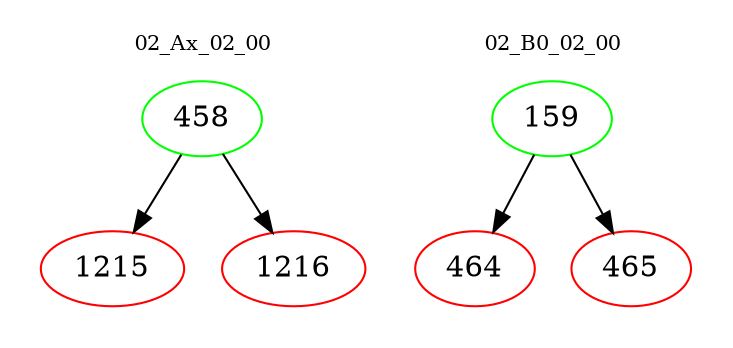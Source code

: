 digraph{
subgraph cluster_0 {
color = white
label = "02_Ax_02_00";
fontsize=10;
T0_458 [label="458", color="green"]
T0_458 -> T0_1215 [color="black"]
T0_1215 [label="1215", color="red"]
T0_458 -> T0_1216 [color="black"]
T0_1216 [label="1216", color="red"]
}
subgraph cluster_1 {
color = white
label = "02_B0_02_00";
fontsize=10;
T1_159 [label="159", color="green"]
T1_159 -> T1_464 [color="black"]
T1_464 [label="464", color="red"]
T1_159 -> T1_465 [color="black"]
T1_465 [label="465", color="red"]
}
}
